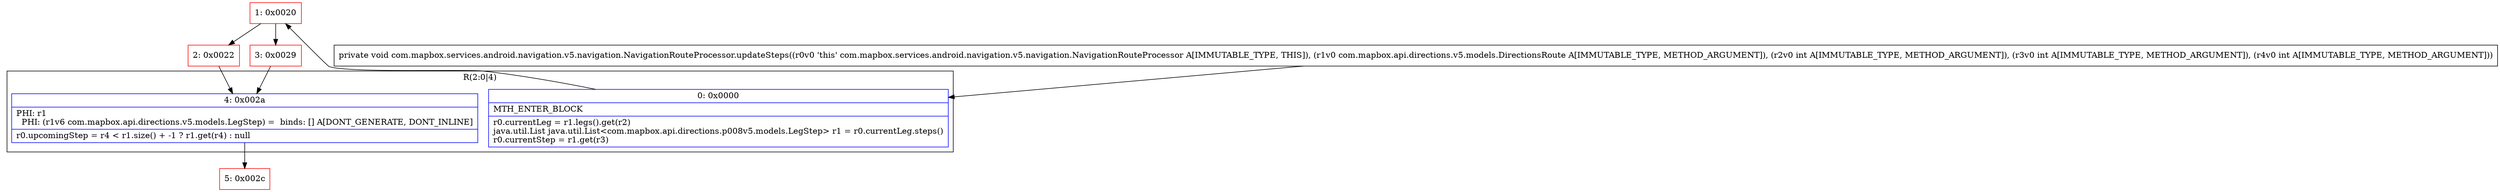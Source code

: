digraph "CFG forcom.mapbox.services.android.navigation.v5.navigation.NavigationRouteProcessor.updateSteps(Lcom\/mapbox\/api\/directions\/v5\/models\/DirectionsRoute;III)V" {
subgraph cluster_Region_1045123364 {
label = "R(2:0|4)";
node [shape=record,color=blue];
Node_0 [shape=record,label="{0\:\ 0x0000|MTH_ENTER_BLOCK\l|r0.currentLeg = r1.legs().get(r2)\ljava.util.List java.util.List\<com.mapbox.api.directions.p008v5.models.LegStep\> r1 = r0.currentLeg.steps()\lr0.currentStep = r1.get(r3)\l}"];
Node_4 [shape=record,label="{4\:\ 0x002a|PHI: r1 \l  PHI: (r1v6 com.mapbox.api.directions.v5.models.LegStep) =  binds: [] A[DONT_GENERATE, DONT_INLINE]\l|r0.upcomingStep = r4 \< r1.size() + \-1 ? r1.get(r4) : null\l}"];
}
Node_1 [shape=record,color=red,label="{1\:\ 0x0020}"];
Node_2 [shape=record,color=red,label="{2\:\ 0x0022}"];
Node_3 [shape=record,color=red,label="{3\:\ 0x0029}"];
Node_5 [shape=record,color=red,label="{5\:\ 0x002c}"];
MethodNode[shape=record,label="{private void com.mapbox.services.android.navigation.v5.navigation.NavigationRouteProcessor.updateSteps((r0v0 'this' com.mapbox.services.android.navigation.v5.navigation.NavigationRouteProcessor A[IMMUTABLE_TYPE, THIS]), (r1v0 com.mapbox.api.directions.v5.models.DirectionsRoute A[IMMUTABLE_TYPE, METHOD_ARGUMENT]), (r2v0 int A[IMMUTABLE_TYPE, METHOD_ARGUMENT]), (r3v0 int A[IMMUTABLE_TYPE, METHOD_ARGUMENT]), (r4v0 int A[IMMUTABLE_TYPE, METHOD_ARGUMENT])) }"];
MethodNode -> Node_0;
Node_0 -> Node_1;
Node_4 -> Node_5;
Node_1 -> Node_2;
Node_1 -> Node_3;
Node_2 -> Node_4;
Node_3 -> Node_4;
}

